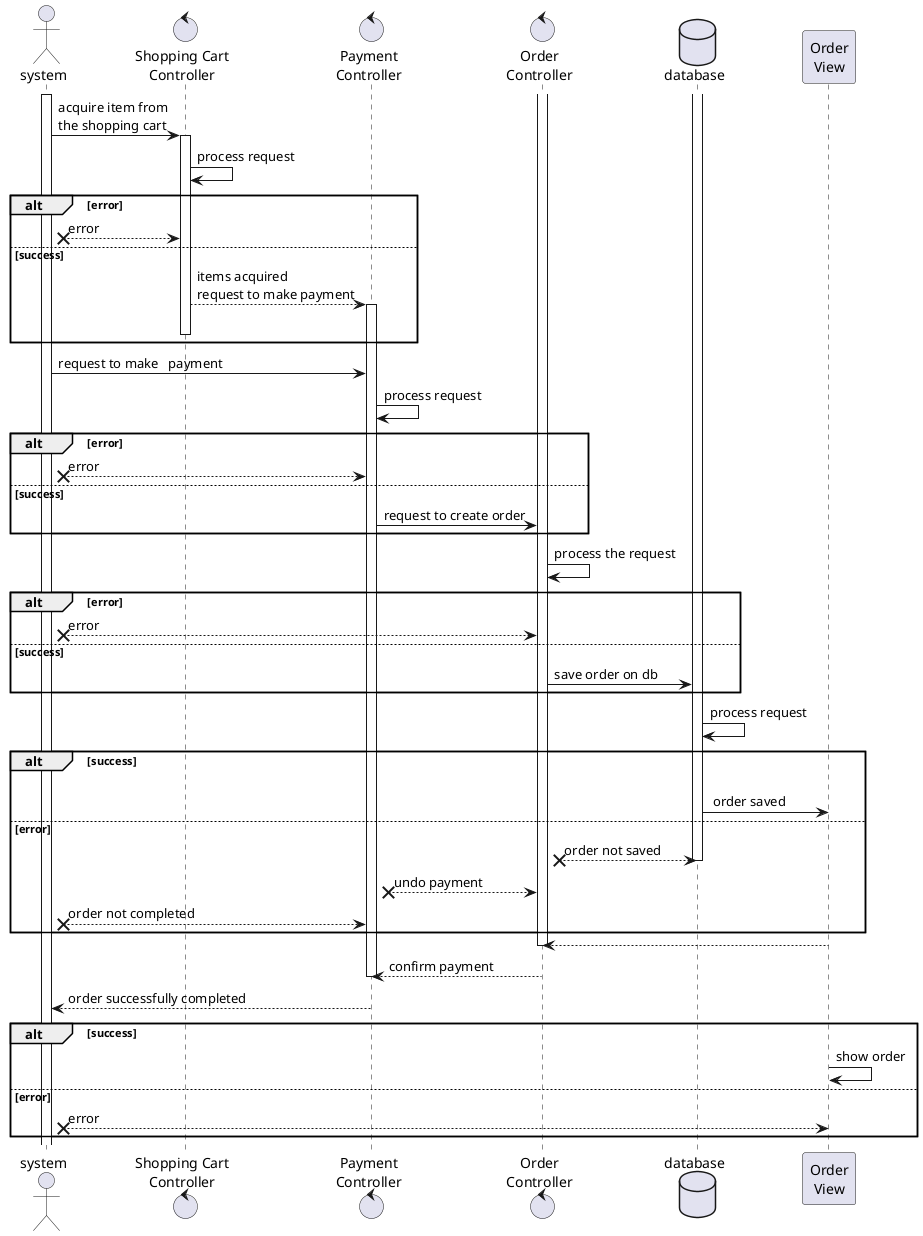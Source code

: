 @startuml orderProcessing

actor system
control "Shopping Cart\nController" as shopController
control "Payment\nController" as paymentController
control "Order\nController" as orderController
Database database as db
participant "Order\nView" as orderView

activate system
    system -> shopController: acquire item from\nthe shopping cart

    activate shopController
    shopController -> shopController: process request
    alt error
    system x-- shopController: error
    else success
    shopController --> paymentController: items acquired\nrequest to make payment
    activate paymentController
    deactivate shopController
    end

    system -> paymentController: request to make   payment

    paymentController -> paymentController: process request
    alt error
    system x-- paymentController: error
    else success
    paymentController -> orderController: request to create order
    end
    activate orderController
    orderController -> orderController: process the request
    alt error
    system x-- orderController: error
    else success
    orderController -> db: save order on db
    end
    activate db
    db -> db : process request
    alt success
    db -> orderView : \n order saved
    else error
    orderController x-- db : order not saved
    deactivate db

    paymentController x-- orderController : undo payment
    system x-- paymentController : order not completed
    end
    orderController <-- orderView : 
    deactivate orderController
    paymentController <-- orderController : confirm payment
    deactivate paymentController
    system <-- paymentController : order successfully completed
    alt success
    orderView -> orderView : show order
    else error
    system x-- orderView : error
    end

@enduml 